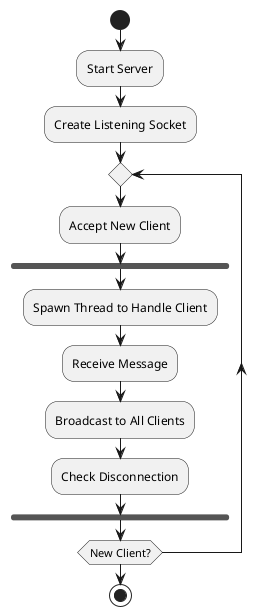 @startuml
start

:Start Server;
:Create Listening Socket;
repeat
  :Accept New Client;
  fork
    :Spawn Thread to Handle Client;
    :Receive Message;
    :Broadcast to All Clients;
    :Check Disconnection;
  end fork
repeat while (New Client?)

stop
@enduml
